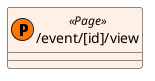@startuml
set separator ::
skinparam groupInheritance 5
skinparam packageStyle Rectangle
skinparam class {
  BackgroundColor<<Component>> #f6f2ff
  BackgroundColor<<ErrorPage>> #edd1e1
  BackgroundColor<<Layout>> #f8ffe5
  BackgroundColor<<Page>> #fff0e5
}
class "/event/[id]/view" as src/routes/event/[id]/view/+page.svelte << (P, #FF7700) Page >> {
}
@enduml